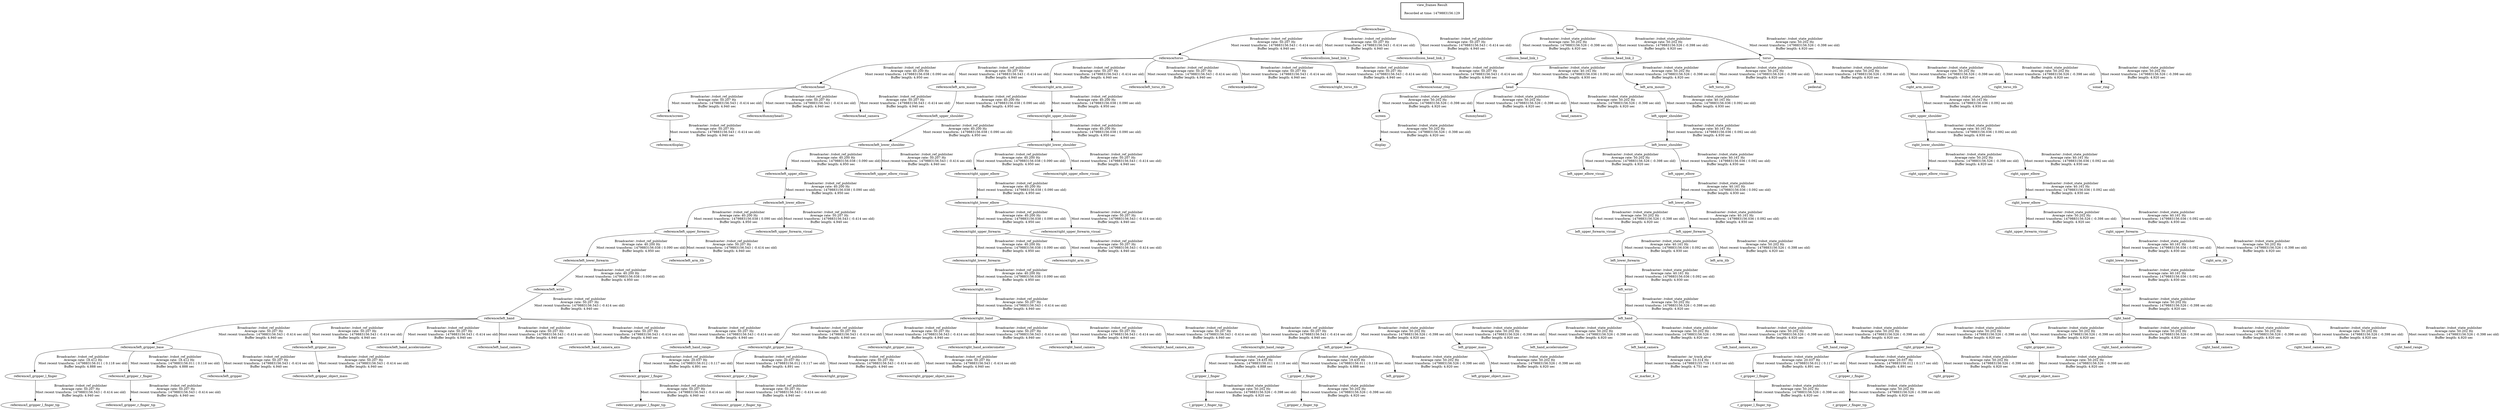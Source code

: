 digraph G {
"reference/torso" -> "reference/head"[label="Broadcaster: /robot_ref_publisher\nAverage rate: 40.200 Hz\nMost recent transform: 1479883156.038 ( 0.090 sec old)\nBuffer length: 4.950 sec\n"];
"reference/base" -> "reference/torso"[label="Broadcaster: /robot_ref_publisher\nAverage rate: 50.207 Hz\nMost recent transform: 1479883156.543 ( -0.414 sec old)\nBuffer length: 4.940 sec\n"];
"reference/left_lower_shoulder" -> "reference/left_upper_elbow"[label="Broadcaster: /robot_ref_publisher\nAverage rate: 40.200 Hz\nMost recent transform: 1479883156.038 ( 0.090 sec old)\nBuffer length: 4.950 sec\n"];
"reference/left_upper_shoulder" -> "reference/left_lower_shoulder"[label="Broadcaster: /robot_ref_publisher\nAverage rate: 40.200 Hz\nMost recent transform: 1479883156.038 ( 0.090 sec old)\nBuffer length: 4.950 sec\n"];
"reference/left_upper_elbow" -> "reference/left_lower_elbow"[label="Broadcaster: /robot_ref_publisher\nAverage rate: 40.200 Hz\nMost recent transform: 1479883156.038 ( 0.090 sec old)\nBuffer length: 4.950 sec\n"];
"reference/left_arm_mount" -> "reference/left_upper_shoulder"[label="Broadcaster: /robot_ref_publisher\nAverage rate: 40.200 Hz\nMost recent transform: 1479883156.038 ( 0.090 sec old)\nBuffer length: 4.950 sec\n"];
"reference/torso" -> "reference/left_arm_mount"[label="Broadcaster: /robot_ref_publisher\nAverage rate: 50.207 Hz\nMost recent transform: 1479883156.543 ( -0.414 sec old)\nBuffer length: 4.940 sec\n"];
"reference/left_lower_elbow" -> "reference/left_upper_forearm"[label="Broadcaster: /robot_ref_publisher\nAverage rate: 40.200 Hz\nMost recent transform: 1479883156.038 ( 0.090 sec old)\nBuffer length: 4.950 sec\n"];
"reference/left_upper_forearm" -> "reference/left_lower_forearm"[label="Broadcaster: /robot_ref_publisher\nAverage rate: 40.200 Hz\nMost recent transform: 1479883156.038 ( 0.090 sec old)\nBuffer length: 4.950 sec\n"];
"reference/left_lower_forearm" -> "reference/left_wrist"[label="Broadcaster: /robot_ref_publisher\nAverage rate: 40.200 Hz\nMost recent transform: 1479883156.038 ( 0.090 sec old)\nBuffer length: 4.950 sec\n"];
"reference/right_lower_shoulder" -> "reference/right_upper_elbow"[label="Broadcaster: /robot_ref_publisher\nAverage rate: 40.200 Hz\nMost recent transform: 1479883156.038 ( 0.090 sec old)\nBuffer length: 4.950 sec\n"];
"reference/right_upper_shoulder" -> "reference/right_lower_shoulder"[label="Broadcaster: /robot_ref_publisher\nAverage rate: 40.200 Hz\nMost recent transform: 1479883156.038 ( 0.090 sec old)\nBuffer length: 4.950 sec\n"];
"reference/right_upper_elbow" -> "reference/right_lower_elbow"[label="Broadcaster: /robot_ref_publisher\nAverage rate: 40.200 Hz\nMost recent transform: 1479883156.038 ( 0.090 sec old)\nBuffer length: 4.950 sec\n"];
"reference/right_arm_mount" -> "reference/right_upper_shoulder"[label="Broadcaster: /robot_ref_publisher\nAverage rate: 40.200 Hz\nMost recent transform: 1479883156.038 ( 0.090 sec old)\nBuffer length: 4.950 sec\n"];
"reference/torso" -> "reference/right_arm_mount"[label="Broadcaster: /robot_ref_publisher\nAverage rate: 50.207 Hz\nMost recent transform: 1479883156.543 ( -0.414 sec old)\nBuffer length: 4.940 sec\n"];
"reference/right_lower_elbow" -> "reference/right_upper_forearm"[label="Broadcaster: /robot_ref_publisher\nAverage rate: 40.200 Hz\nMost recent transform: 1479883156.038 ( 0.090 sec old)\nBuffer length: 4.950 sec\n"];
"reference/right_upper_forearm" -> "reference/right_lower_forearm"[label="Broadcaster: /robot_ref_publisher\nAverage rate: 40.200 Hz\nMost recent transform: 1479883156.038 ( 0.090 sec old)\nBuffer length: 4.950 sec\n"];
"reference/right_lower_forearm" -> "reference/right_wrist"[label="Broadcaster: /robot_ref_publisher\nAverage rate: 40.200 Hz\nMost recent transform: 1479883156.038 ( 0.090 sec old)\nBuffer length: 4.950 sec\n"];
"reference/base" -> "reference/collision_head_link_1"[label="Broadcaster: /robot_ref_publisher\nAverage rate: 50.207 Hz\nMost recent transform: 1479883156.543 ( -0.414 sec old)\nBuffer length: 4.940 sec\n"];
"reference/base" -> "reference/collision_head_link_2"[label="Broadcaster: /robot_ref_publisher\nAverage rate: 50.207 Hz\nMost recent transform: 1479883156.543 ( -0.414 sec old)\nBuffer length: 4.940 sec\n"];
"reference/screen" -> "reference/display"[label="Broadcaster: /robot_ref_publisher\nAverage rate: 50.207 Hz\nMost recent transform: 1479883156.543 ( -0.414 sec old)\nBuffer length: 4.940 sec\n"];
"reference/head" -> "reference/screen"[label="Broadcaster: /robot_ref_publisher\nAverage rate: 50.207 Hz\nMost recent transform: 1479883156.543 ( -0.414 sec old)\nBuffer length: 4.940 sec\n"];
"reference/head" -> "reference/dummyhead1"[label="Broadcaster: /robot_ref_publisher\nAverage rate: 50.207 Hz\nMost recent transform: 1479883156.543 ( -0.414 sec old)\nBuffer length: 4.940 sec\n"];
"reference/head" -> "reference/head_camera"[label="Broadcaster: /robot_ref_publisher\nAverage rate: 50.207 Hz\nMost recent transform: 1479883156.543 ( -0.414 sec old)\nBuffer length: 4.940 sec\n"];
"reference/l_gripper_l_finger" -> "reference/l_gripper_l_finger_tip"[label="Broadcaster: /robot_ref_publisher\nAverage rate: 50.207 Hz\nMost recent transform: 1479883156.543 ( -0.414 sec old)\nBuffer length: 4.940 sec\n"];
"reference/left_gripper_base" -> "reference/l_gripper_l_finger"[label="Broadcaster: /robot_ref_publisher\nAverage rate: 18.412 Hz\nMost recent transform: 1479883156.011 ( 0.118 sec old)\nBuffer length: 4.888 sec\n"];
"reference/l_gripper_r_finger" -> "reference/l_gripper_r_finger_tip"[label="Broadcaster: /robot_ref_publisher\nAverage rate: 50.207 Hz\nMost recent transform: 1479883156.543 ( -0.414 sec old)\nBuffer length: 4.940 sec\n"];
"reference/left_gripper_base" -> "reference/l_gripper_r_finger"[label="Broadcaster: /robot_ref_publisher\nAverage rate: 18.412 Hz\nMost recent transform: 1479883156.011 ( 0.118 sec old)\nBuffer length: 4.888 sec\n"];
"reference/left_lower_shoulder" -> "reference/left_upper_elbow_visual"[label="Broadcaster: /robot_ref_publisher\nAverage rate: 50.207 Hz\nMost recent transform: 1479883156.543 ( -0.414 sec old)\nBuffer length: 4.940 sec\n"];
"reference/left_gripper_base" -> "reference/left_gripper"[label="Broadcaster: /robot_ref_publisher\nAverage rate: 50.207 Hz\nMost recent transform: 1479883156.543 ( -0.414 sec old)\nBuffer length: 4.940 sec\n"];
"reference/left_hand" -> "reference/left_gripper_base"[label="Broadcaster: /robot_ref_publisher\nAverage rate: 50.207 Hz\nMost recent transform: 1479883156.543 ( -0.414 sec old)\nBuffer length: 4.940 sec\n"];
"reference/left_wrist" -> "reference/left_hand"[label="Broadcaster: /robot_ref_publisher\nAverage rate: 50.207 Hz\nMost recent transform: 1479883156.543 ( -0.414 sec old)\nBuffer length: 4.940 sec\n"];
"reference/left_hand" -> "reference/left_gripper_mass"[label="Broadcaster: /robot_ref_publisher\nAverage rate: 50.207 Hz\nMost recent transform: 1479883156.543 ( -0.414 sec old)\nBuffer length: 4.940 sec\n"];
"reference/left_gripper_mass" -> "reference/left_gripper_object_mass"[label="Broadcaster: /robot_ref_publisher\nAverage rate: 50.207 Hz\nMost recent transform: 1479883156.543 ( -0.414 sec old)\nBuffer length: 4.940 sec\n"];
"reference/left_hand" -> "reference/left_hand_accelerometer"[label="Broadcaster: /robot_ref_publisher\nAverage rate: 50.207 Hz\nMost recent transform: 1479883156.543 ( -0.414 sec old)\nBuffer length: 4.940 sec\n"];
"reference/left_hand" -> "reference/left_hand_camera"[label="Broadcaster: /robot_ref_publisher\nAverage rate: 50.207 Hz\nMost recent transform: 1479883156.543 ( -0.414 sec old)\nBuffer length: 4.940 sec\n"];
"reference/left_hand" -> "reference/left_hand_camera_axis"[label="Broadcaster: /robot_ref_publisher\nAverage rate: 50.207 Hz\nMost recent transform: 1479883156.543 ( -0.414 sec old)\nBuffer length: 4.940 sec\n"];
"reference/left_hand" -> "reference/left_hand_range"[label="Broadcaster: /robot_ref_publisher\nAverage rate: 50.207 Hz\nMost recent transform: 1479883156.543 ( -0.414 sec old)\nBuffer length: 4.940 sec\n"];
"reference/torso" -> "reference/left_torso_itb"[label="Broadcaster: /robot_ref_publisher\nAverage rate: 50.207 Hz\nMost recent transform: 1479883156.543 ( -0.414 sec old)\nBuffer length: 4.940 sec\n"];
"reference/left_lower_elbow" -> "reference/left_upper_forearm_visual"[label="Broadcaster: /robot_ref_publisher\nAverage rate: 50.207 Hz\nMost recent transform: 1479883156.543 ( -0.414 sec old)\nBuffer length: 4.940 sec\n"];
"reference/left_upper_forearm" -> "reference/left_arm_itb"[label="Broadcaster: /robot_ref_publisher\nAverage rate: 50.207 Hz\nMost recent transform: 1479883156.543 ( -0.414 sec old)\nBuffer length: 4.940 sec\n"];
"reference/torso" -> "reference/pedestal"[label="Broadcaster: /robot_ref_publisher\nAverage rate: 50.207 Hz\nMost recent transform: 1479883156.543 ( -0.414 sec old)\nBuffer length: 4.940 sec\n"];
"reference/r_gripper_l_finger" -> "reference/r_gripper_l_finger_tip"[label="Broadcaster: /robot_ref_publisher\nAverage rate: 50.207 Hz\nMost recent transform: 1479883156.543 ( -0.414 sec old)\nBuffer length: 4.940 sec\n"];
"reference/right_gripper_base" -> "reference/r_gripper_l_finger"[label="Broadcaster: /robot_ref_publisher\nAverage rate: 20.037 Hz\nMost recent transform: 1479883156.012 ( 0.117 sec old)\nBuffer length: 4.891 sec\n"];
"reference/r_gripper_r_finger" -> "reference/r_gripper_r_finger_tip"[label="Broadcaster: /robot_ref_publisher\nAverage rate: 50.207 Hz\nMost recent transform: 1479883156.543 ( -0.414 sec old)\nBuffer length: 4.940 sec\n"];
"reference/right_gripper_base" -> "reference/r_gripper_r_finger"[label="Broadcaster: /robot_ref_publisher\nAverage rate: 20.037 Hz\nMost recent transform: 1479883156.012 ( 0.117 sec old)\nBuffer length: 4.891 sec\n"];
"reference/right_lower_shoulder" -> "reference/right_upper_elbow_visual"[label="Broadcaster: /robot_ref_publisher\nAverage rate: 50.207 Hz\nMost recent transform: 1479883156.543 ( -0.414 sec old)\nBuffer length: 4.940 sec\n"];
"reference/right_gripper_base" -> "reference/right_gripper"[label="Broadcaster: /robot_ref_publisher\nAverage rate: 50.207 Hz\nMost recent transform: 1479883156.543 ( -0.414 sec old)\nBuffer length: 4.940 sec\n"];
"reference/right_hand" -> "reference/right_gripper_base"[label="Broadcaster: /robot_ref_publisher\nAverage rate: 50.207 Hz\nMost recent transform: 1479883156.543 ( -0.414 sec old)\nBuffer length: 4.940 sec\n"];
"reference/right_wrist" -> "reference/right_hand"[label="Broadcaster: /robot_ref_publisher\nAverage rate: 50.207 Hz\nMost recent transform: 1479883156.543 ( -0.414 sec old)\nBuffer length: 4.940 sec\n"];
"reference/right_hand" -> "reference/right_gripper_mass"[label="Broadcaster: /robot_ref_publisher\nAverage rate: 50.207 Hz\nMost recent transform: 1479883156.543 ( -0.414 sec old)\nBuffer length: 4.940 sec\n"];
"reference/right_gripper_mass" -> "reference/right_gripper_object_mass"[label="Broadcaster: /robot_ref_publisher\nAverage rate: 50.207 Hz\nMost recent transform: 1479883156.543 ( -0.414 sec old)\nBuffer length: 4.940 sec\n"];
"reference/right_hand" -> "reference/right_hand_accelerometer"[label="Broadcaster: /robot_ref_publisher\nAverage rate: 50.207 Hz\nMost recent transform: 1479883156.543 ( -0.414 sec old)\nBuffer length: 4.940 sec\n"];
"reference/right_hand" -> "reference/right_hand_camera"[label="Broadcaster: /robot_ref_publisher\nAverage rate: 50.207 Hz\nMost recent transform: 1479883156.543 ( -0.414 sec old)\nBuffer length: 4.940 sec\n"];
"reference/right_hand" -> "reference/right_hand_camera_axis"[label="Broadcaster: /robot_ref_publisher\nAverage rate: 50.207 Hz\nMost recent transform: 1479883156.543 ( -0.414 sec old)\nBuffer length: 4.940 sec\n"];
"reference/right_hand" -> "reference/right_hand_range"[label="Broadcaster: /robot_ref_publisher\nAverage rate: 50.207 Hz\nMost recent transform: 1479883156.543 ( -0.414 sec old)\nBuffer length: 4.940 sec\n"];
"reference/torso" -> "reference/right_torso_itb"[label="Broadcaster: /robot_ref_publisher\nAverage rate: 50.207 Hz\nMost recent transform: 1479883156.543 ( -0.414 sec old)\nBuffer length: 4.940 sec\n"];
"reference/right_lower_elbow" -> "reference/right_upper_forearm_visual"[label="Broadcaster: /robot_ref_publisher\nAverage rate: 50.207 Hz\nMost recent transform: 1479883156.543 ( -0.414 sec old)\nBuffer length: 4.940 sec\n"];
"reference/right_upper_forearm" -> "reference/right_arm_itb"[label="Broadcaster: /robot_ref_publisher\nAverage rate: 50.207 Hz\nMost recent transform: 1479883156.543 ( -0.414 sec old)\nBuffer length: 4.940 sec\n"];
"reference/torso" -> "reference/sonar_ring"[label="Broadcaster: /robot_ref_publisher\nAverage rate: 50.207 Hz\nMost recent transform: 1479883156.543 ( -0.414 sec old)\nBuffer length: 4.940 sec\n"];
"base" -> "collision_head_link_1"[label="Broadcaster: /robot_state_publisher\nAverage rate: 50.202 Hz\nMost recent transform: 1479883156.526 ( -0.398 sec old)\nBuffer length: 4.920 sec\n"];
"base" -> "collision_head_link_2"[label="Broadcaster: /robot_state_publisher\nAverage rate: 50.202 Hz\nMost recent transform: 1479883156.526 ( -0.398 sec old)\nBuffer length: 4.920 sec\n"];
"screen" -> "display"[label="Broadcaster: /robot_state_publisher\nAverage rate: 50.202 Hz\nMost recent transform: 1479883156.526 ( -0.398 sec old)\nBuffer length: 4.920 sec\n"];
"head" -> "screen"[label="Broadcaster: /robot_state_publisher\nAverage rate: 50.202 Hz\nMost recent transform: 1479883156.526 ( -0.398 sec old)\nBuffer length: 4.920 sec\n"];
"head" -> "dummyhead1"[label="Broadcaster: /robot_state_publisher\nAverage rate: 50.202 Hz\nMost recent transform: 1479883156.526 ( -0.398 sec old)\nBuffer length: 4.920 sec\n"];
"torso" -> "head"[label="Broadcaster: /robot_state_publisher\nAverage rate: 40.161 Hz\nMost recent transform: 1479883156.036 ( 0.092 sec old)\nBuffer length: 4.930 sec\n"];
"head" -> "head_camera"[label="Broadcaster: /robot_state_publisher\nAverage rate: 50.202 Hz\nMost recent transform: 1479883156.526 ( -0.398 sec old)\nBuffer length: 4.920 sec\n"];
"l_gripper_l_finger" -> "l_gripper_l_finger_tip"[label="Broadcaster: /robot_state_publisher\nAverage rate: 50.202 Hz\nMost recent transform: 1479883156.526 ( -0.398 sec old)\nBuffer length: 4.920 sec\n"];
"left_gripper_base" -> "l_gripper_l_finger"[label="Broadcaster: /robot_state_publisher\nAverage rate: 19.435 Hz\nMost recent transform: 1479883156.011 ( 0.118 sec old)\nBuffer length: 4.888 sec\n"];
"l_gripper_r_finger" -> "l_gripper_r_finger_tip"[label="Broadcaster: /robot_state_publisher\nAverage rate: 50.202 Hz\nMost recent transform: 1479883156.526 ( -0.398 sec old)\nBuffer length: 4.920 sec\n"];
"left_gripper_base" -> "l_gripper_r_finger"[label="Broadcaster: /robot_state_publisher\nAverage rate: 19.435 Hz\nMost recent transform: 1479883156.011 ( 0.118 sec old)\nBuffer length: 4.888 sec\n"];
"left_lower_shoulder" -> "left_upper_elbow_visual"[label="Broadcaster: /robot_state_publisher\nAverage rate: 50.202 Hz\nMost recent transform: 1479883156.526 ( -0.398 sec old)\nBuffer length: 4.920 sec\n"];
"left_upper_shoulder" -> "left_lower_shoulder"[label="Broadcaster: /robot_state_publisher\nAverage rate: 40.161 Hz\nMost recent transform: 1479883156.036 ( 0.092 sec old)\nBuffer length: 4.930 sec\n"];
"left_gripper_base" -> "left_gripper"[label="Broadcaster: /robot_state_publisher\nAverage rate: 50.202 Hz\nMost recent transform: 1479883156.526 ( -0.398 sec old)\nBuffer length: 4.920 sec\n"];
"left_hand" -> "left_gripper_base"[label="Broadcaster: /robot_state_publisher\nAverage rate: 50.202 Hz\nMost recent transform: 1479883156.526 ( -0.398 sec old)\nBuffer length: 4.920 sec\n"];
"left_wrist" -> "left_hand"[label="Broadcaster: /robot_state_publisher\nAverage rate: 50.202 Hz\nMost recent transform: 1479883156.526 ( -0.398 sec old)\nBuffer length: 4.920 sec\n"];
"left_hand" -> "left_gripper_mass"[label="Broadcaster: /robot_state_publisher\nAverage rate: 50.202 Hz\nMost recent transform: 1479883156.526 ( -0.398 sec old)\nBuffer length: 4.920 sec\n"];
"left_gripper_mass" -> "left_gripper_object_mass"[label="Broadcaster: /robot_state_publisher\nAverage rate: 50.202 Hz\nMost recent transform: 1479883156.526 ( -0.398 sec old)\nBuffer length: 4.920 sec\n"];
"left_lower_forearm" -> "left_wrist"[label="Broadcaster: /robot_state_publisher\nAverage rate: 40.161 Hz\nMost recent transform: 1479883156.036 ( 0.092 sec old)\nBuffer length: 4.930 sec\n"];
"left_hand" -> "left_hand_accelerometer"[label="Broadcaster: /robot_state_publisher\nAverage rate: 50.202 Hz\nMost recent transform: 1479883156.526 ( -0.398 sec old)\nBuffer length: 4.920 sec\n"];
"left_hand" -> "left_hand_camera"[label="Broadcaster: /robot_state_publisher\nAverage rate: 50.202 Hz\nMost recent transform: 1479883156.526 ( -0.398 sec old)\nBuffer length: 4.920 sec\n"];
"left_hand" -> "left_hand_camera_axis"[label="Broadcaster: /robot_state_publisher\nAverage rate: 50.202 Hz\nMost recent transform: 1479883156.526 ( -0.398 sec old)\nBuffer length: 4.920 sec\n"];
"left_hand" -> "left_hand_range"[label="Broadcaster: /robot_state_publisher\nAverage rate: 50.202 Hz\nMost recent transform: 1479883156.526 ( -0.398 sec old)\nBuffer length: 4.920 sec\n"];
"torso" -> "left_arm_mount"[label="Broadcaster: /robot_state_publisher\nAverage rate: 50.202 Hz\nMost recent transform: 1479883156.526 ( -0.398 sec old)\nBuffer length: 4.920 sec\n"];
"base" -> "torso"[label="Broadcaster: /robot_state_publisher\nAverage rate: 50.202 Hz\nMost recent transform: 1479883156.526 ( -0.398 sec old)\nBuffer length: 4.920 sec\n"];
"torso" -> "left_torso_itb"[label="Broadcaster: /robot_state_publisher\nAverage rate: 50.202 Hz\nMost recent transform: 1479883156.526 ( -0.398 sec old)\nBuffer length: 4.920 sec\n"];
"left_lower_elbow" -> "left_upper_forearm_visual"[label="Broadcaster: /robot_state_publisher\nAverage rate: 50.202 Hz\nMost recent transform: 1479883156.526 ( -0.398 sec old)\nBuffer length: 4.920 sec\n"];
"left_upper_elbow" -> "left_lower_elbow"[label="Broadcaster: /robot_state_publisher\nAverage rate: 40.161 Hz\nMost recent transform: 1479883156.036 ( 0.092 sec old)\nBuffer length: 4.930 sec\n"];
"left_upper_forearm" -> "left_arm_itb"[label="Broadcaster: /robot_state_publisher\nAverage rate: 50.202 Hz\nMost recent transform: 1479883156.526 ( -0.398 sec old)\nBuffer length: 4.920 sec\n"];
"left_lower_elbow" -> "left_upper_forearm"[label="Broadcaster: /robot_state_publisher\nAverage rate: 40.161 Hz\nMost recent transform: 1479883156.036 ( 0.092 sec old)\nBuffer length: 4.930 sec\n"];
"torso" -> "pedestal"[label="Broadcaster: /robot_state_publisher\nAverage rate: 50.202 Hz\nMost recent transform: 1479883156.526 ( -0.398 sec old)\nBuffer length: 4.920 sec\n"];
"r_gripper_l_finger" -> "r_gripper_l_finger_tip"[label="Broadcaster: /robot_state_publisher\nAverage rate: 50.202 Hz\nMost recent transform: 1479883156.526 ( -0.398 sec old)\nBuffer length: 4.920 sec\n"];
"right_gripper_base" -> "r_gripper_l_finger"[label="Broadcaster: /robot_state_publisher\nAverage rate: 20.037 Hz\nMost recent transform: 1479883156.012 ( 0.117 sec old)\nBuffer length: 4.891 sec\n"];
"r_gripper_r_finger" -> "r_gripper_r_finger_tip"[label="Broadcaster: /robot_state_publisher\nAverage rate: 50.202 Hz\nMost recent transform: 1479883156.526 ( -0.398 sec old)\nBuffer length: 4.920 sec\n"];
"right_gripper_base" -> "r_gripper_r_finger"[label="Broadcaster: /robot_state_publisher\nAverage rate: 20.037 Hz\nMost recent transform: 1479883156.012 ( 0.117 sec old)\nBuffer length: 4.891 sec\n"];
"right_lower_shoulder" -> "right_upper_elbow_visual"[label="Broadcaster: /robot_state_publisher\nAverage rate: 50.202 Hz\nMost recent transform: 1479883156.526 ( -0.398 sec old)\nBuffer length: 4.920 sec\n"];
"right_upper_shoulder" -> "right_lower_shoulder"[label="Broadcaster: /robot_state_publisher\nAverage rate: 40.161 Hz\nMost recent transform: 1479883156.036 ( 0.092 sec old)\nBuffer length: 4.930 sec\n"];
"right_gripper_base" -> "right_gripper"[label="Broadcaster: /robot_state_publisher\nAverage rate: 50.202 Hz\nMost recent transform: 1479883156.526 ( -0.398 sec old)\nBuffer length: 4.920 sec\n"];
"right_hand" -> "right_gripper_base"[label="Broadcaster: /robot_state_publisher\nAverage rate: 50.202 Hz\nMost recent transform: 1479883156.526 ( -0.398 sec old)\nBuffer length: 4.920 sec\n"];
"right_wrist" -> "right_hand"[label="Broadcaster: /robot_state_publisher\nAverage rate: 50.202 Hz\nMost recent transform: 1479883156.526 ( -0.398 sec old)\nBuffer length: 4.920 sec\n"];
"right_hand" -> "right_gripper_mass"[label="Broadcaster: /robot_state_publisher\nAverage rate: 50.202 Hz\nMost recent transform: 1479883156.526 ( -0.398 sec old)\nBuffer length: 4.920 sec\n"];
"right_gripper_mass" -> "right_gripper_object_mass"[label="Broadcaster: /robot_state_publisher\nAverage rate: 50.202 Hz\nMost recent transform: 1479883156.526 ( -0.398 sec old)\nBuffer length: 4.920 sec\n"];
"right_lower_forearm" -> "right_wrist"[label="Broadcaster: /robot_state_publisher\nAverage rate: 40.161 Hz\nMost recent transform: 1479883156.036 ( 0.092 sec old)\nBuffer length: 4.930 sec\n"];
"right_hand" -> "right_hand_accelerometer"[label="Broadcaster: /robot_state_publisher\nAverage rate: 50.202 Hz\nMost recent transform: 1479883156.526 ( -0.398 sec old)\nBuffer length: 4.920 sec\n"];
"right_hand" -> "right_hand_camera"[label="Broadcaster: /robot_state_publisher\nAverage rate: 50.202 Hz\nMost recent transform: 1479883156.526 ( -0.398 sec old)\nBuffer length: 4.920 sec\n"];
"right_hand" -> "right_hand_camera_axis"[label="Broadcaster: /robot_state_publisher\nAverage rate: 50.202 Hz\nMost recent transform: 1479883156.526 ( -0.398 sec old)\nBuffer length: 4.920 sec\n"];
"right_hand" -> "right_hand_range"[label="Broadcaster: /robot_state_publisher\nAverage rate: 50.202 Hz\nMost recent transform: 1479883156.526 ( -0.398 sec old)\nBuffer length: 4.920 sec\n"];
"torso" -> "right_arm_mount"[label="Broadcaster: /robot_state_publisher\nAverage rate: 50.202 Hz\nMost recent transform: 1479883156.526 ( -0.398 sec old)\nBuffer length: 4.920 sec\n"];
"torso" -> "right_torso_itb"[label="Broadcaster: /robot_state_publisher\nAverage rate: 50.202 Hz\nMost recent transform: 1479883156.526 ( -0.398 sec old)\nBuffer length: 4.920 sec\n"];
"right_lower_elbow" -> "right_upper_forearm_visual"[label="Broadcaster: /robot_state_publisher\nAverage rate: 50.202 Hz\nMost recent transform: 1479883156.526 ( -0.398 sec old)\nBuffer length: 4.920 sec\n"];
"right_upper_elbow" -> "right_lower_elbow"[label="Broadcaster: /robot_state_publisher\nAverage rate: 40.161 Hz\nMost recent transform: 1479883156.036 ( 0.092 sec old)\nBuffer length: 4.930 sec\n"];
"right_upper_forearm" -> "right_arm_itb"[label="Broadcaster: /robot_state_publisher\nAverage rate: 50.202 Hz\nMost recent transform: 1479883156.526 ( -0.398 sec old)\nBuffer length: 4.920 sec\n"];
"right_lower_elbow" -> "right_upper_forearm"[label="Broadcaster: /robot_state_publisher\nAverage rate: 40.161 Hz\nMost recent transform: 1479883156.036 ( 0.092 sec old)\nBuffer length: 4.930 sec\n"];
"torso" -> "sonar_ring"[label="Broadcaster: /robot_state_publisher\nAverage rate: 50.202 Hz\nMost recent transform: 1479883156.526 ( -0.398 sec old)\nBuffer length: 4.920 sec\n"];
"left_lower_shoulder" -> "left_upper_elbow"[label="Broadcaster: /robot_state_publisher\nAverage rate: 40.161 Hz\nMost recent transform: 1479883156.036 ( 0.092 sec old)\nBuffer length: 4.930 sec\n"];
"left_arm_mount" -> "left_upper_shoulder"[label="Broadcaster: /robot_state_publisher\nAverage rate: 40.161 Hz\nMost recent transform: 1479883156.036 ( 0.092 sec old)\nBuffer length: 4.930 sec\n"];
"left_upper_forearm" -> "left_lower_forearm"[label="Broadcaster: /robot_state_publisher\nAverage rate: 40.161 Hz\nMost recent transform: 1479883156.036 ( 0.092 sec old)\nBuffer length: 4.930 sec\n"];
"right_lower_shoulder" -> "right_upper_elbow"[label="Broadcaster: /robot_state_publisher\nAverage rate: 40.161 Hz\nMost recent transform: 1479883156.036 ( 0.092 sec old)\nBuffer length: 4.930 sec\n"];
"right_arm_mount" -> "right_upper_shoulder"[label="Broadcaster: /robot_state_publisher\nAverage rate: 40.161 Hz\nMost recent transform: 1479883156.036 ( 0.092 sec old)\nBuffer length: 4.930 sec\n"];
"right_upper_forearm" -> "right_lower_forearm"[label="Broadcaster: /robot_state_publisher\nAverage rate: 40.161 Hz\nMost recent transform: 1479883156.036 ( 0.092 sec old)\nBuffer length: 4.930 sec\n"];
"left_hand_camera" -> "ar_marker_4"[label="Broadcaster: /ar_track_alvar\nAverage rate: 10.314 Hz\nMost recent transform: 1479883155.719 ( 0.410 sec old)\nBuffer length: 4.751 sec\n"];
edge [style=invis];
 subgraph cluster_legend { style=bold; color=black; label ="view_frames Result";
"Recorded at time: 1479883156.129"[ shape=plaintext ] ;
 }->"reference/base";
edge [style=invis];
 subgraph cluster_legend { style=bold; color=black; label ="view_frames Result";
"Recorded at time: 1479883156.129"[ shape=plaintext ] ;
 }->"base";
}